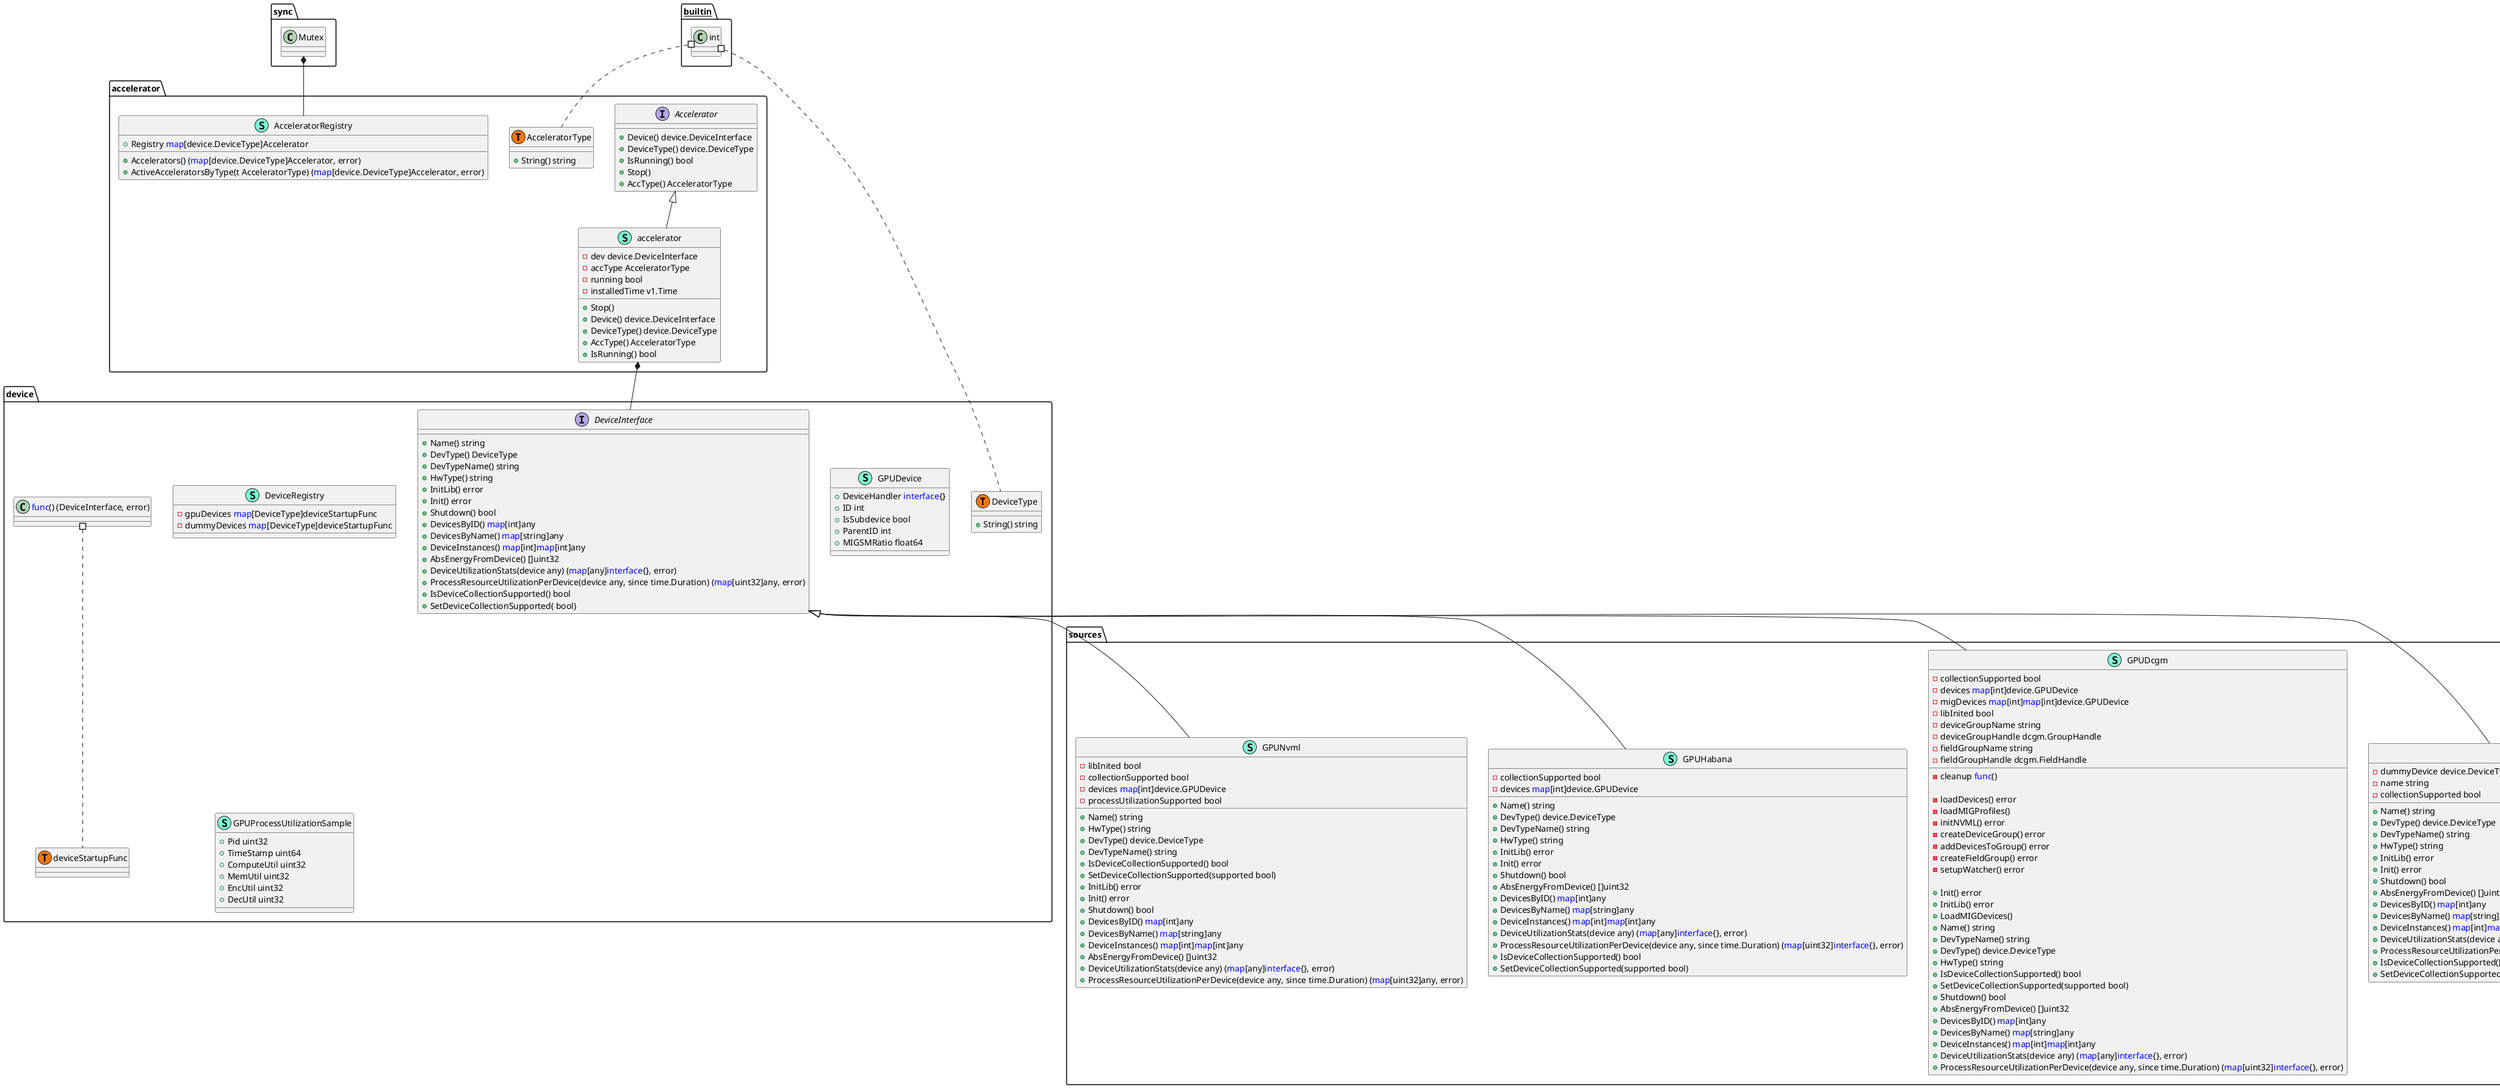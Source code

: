 @startuml
namespace accelerator {
    interface Accelerator  {
        + Device() device.DeviceInterface
        + DeviceType() device.DeviceType
        + IsRunning() bool
        + Stop()
        + AccType() AcceleratorType

    }
    class AcceleratorRegistry << (S,Aquamarine) >> {
        + Registry <font color=blue>map</font>[device.DeviceType]Accelerator

        + Accelerators() (<font color=blue>map</font>[device.DeviceType]Accelerator, error)
        + ActiveAcceleratorsByType(t AcceleratorType) (<font color=blue>map</font>[device.DeviceType]Accelerator, error)

    }
    class AcceleratorType << (S,Aquamarine) >> {
        + String() string

    }
    class accelerator << (S,Aquamarine) >> {
        - dev device.DeviceInterface
        - accType AcceleratorType
        - running bool
        - installedTime v1.Time

        + Stop()
        + Device() device.DeviceInterface
        + DeviceType() device.DeviceType
        + AccType() AcceleratorType
        + IsRunning() bool

    }
    class accelerator.AcceleratorType << (T, #FF7700) >>  {
    }
}
"sync.Mutex" *-- "accelerator.AcceleratorRegistry"

"accelerator.Accelerator" <|-- "accelerator.accelerator"

namespace device {
    interface DeviceInterface  {
        + Name() string
        + DevType() DeviceType
        + DevTypeName() string
        + HwType() string
        + InitLib() error
        + Init() error
        + Shutdown() bool
        + DevicesByID() <font color=blue>map</font>[int]any
        + DevicesByName() <font color=blue>map</font>[string]any
        + DeviceInstances() <font color=blue>map</font>[int]<font color=blue>map</font>[int]any
        + AbsEnergyFromDevice() []uint32
        + DeviceUtilizationStats(device any) (<font color=blue>map</font>[any]<font color=blue>interface</font>{}, error)
        + ProcessResourceUtilizationPerDevice(device any, since time.Duration) (<font color=blue>map</font>[uint32]any, error)
        + IsDeviceCollectionSupported() bool
        + SetDeviceCollectionSupported( bool)

    }
    class DeviceRegistry << (S,Aquamarine) >> {
        - gpuDevices <font color=blue>map</font>[DeviceType]deviceStartupFunc
        - dummyDevices <font color=blue>map</font>[DeviceType]deviceStartupFunc

    }
    class DeviceType << (S,Aquamarine) >> {
        + String() string

    }
    class GPUDevice << (S,Aquamarine) >> {
        + DeviceHandler <font color=blue>interface</font>{}
        + ID int
        + IsSubdevice bool
        + ParentID int
        + MIGSMRatio float64

    }
    class GPUProcessUtilizationSample << (S,Aquamarine) >> {
        + Pid uint32
        + TimeStamp uint64
        + ComputeUtil uint32
        + MemUtil uint32
        + EncUtil uint32
        + DecUtil uint32

    }
    class device.DeviceType << (T, #FF7700) >>  {
    }
    class device.deviceStartupFunc << (T, #FF7700) >>  {
    }
}


namespace sources {
    class Dummy << (S,Aquamarine) >> {
        - dummyDevice device.DeviceType
        - name string
        - collectionSupported bool

        + Name() string
        + DevType() device.DeviceType
        + DevTypeName() string
        + HwType() string
        + InitLib() error
        + Init() error
        + Shutdown() bool
        + AbsEnergyFromDevice() []uint32
        + DevicesByID() <font color=blue>map</font>[int]any
        + DevicesByName() <font color=blue>map</font>[string]any
        + DeviceInstances() <font color=blue>map</font>[int]<font color=blue>map</font>[int]any
        + DeviceUtilizationStats(device any) (<font color=blue>map</font>[any]<font color=blue>interface</font>{}, error)
        + ProcessResourceUtilizationPerDevice(device any, _ time.Duration) (<font color=blue>map</font>[uint32]any, error)
        + IsDeviceCollectionSupported() bool
        + SetDeviceCollectionSupported(supported bool)

    }
    class GPUDcgm << (S,Aquamarine) >> {
        - collectionSupported bool
        - devices <font color=blue>map</font>[int]device.GPUDevice
        - migDevices <font color=blue>map</font>[int]<font color=blue>map</font>[int]device.GPUDevice
        - libInited bool
        - deviceGroupName string
        - deviceGroupHandle dcgm.GroupHandle
        - fieldGroupName string
        - fieldGroupHandle dcgm.FieldHandle
        - cleanup <font color=blue>func</font>()

        - loadDevices() error
        - loadMIGProfiles()
        - initNVML() error
        - createDeviceGroup() error
        - addDevicesToGroup() error
        - createFieldGroup() error
        - setupWatcher() error

        + Init() error
        + InitLib() error
        + LoadMIGDevices()
        + Name() string
        + DevTypeName() string
        + DevType() device.DeviceType
        + HwType() string
        + IsDeviceCollectionSupported() bool
        + SetDeviceCollectionSupported(supported bool)
        + Shutdown() bool
        + AbsEnergyFromDevice() []uint32
        + DevicesByID() <font color=blue>map</font>[int]any
        + DevicesByName() <font color=blue>map</font>[string]any
        + DeviceInstances() <font color=blue>map</font>[int]<font color=blue>map</font>[int]any
        + DeviceUtilizationStats(device any) (<font color=blue>map</font>[any]<font color=blue>interface</font>{}, error)
        + ProcessResourceUtilizationPerDevice(device any, since time.Duration) (<font color=blue>map</font>[uint32]<font color=blue>interface</font>{}, error)

    }
    class GPUHabana << (S,Aquamarine) >> {
        - collectionSupported bool
        - devices <font color=blue>map</font>[int]device.GPUDevice

        + Name() string
        + DevType() device.DeviceType
        + DevTypeName() string
        + HwType() string
        + InitLib() error
        + Init() error
        + Shutdown() bool
        + AbsEnergyFromDevice() []uint32
        + DevicesByID() <font color=blue>map</font>[int]any
        + DevicesByName() <font color=blue>map</font>[string]any
        + DeviceInstances() <font color=blue>map</font>[int]<font color=blue>map</font>[int]any
        + DeviceUtilizationStats(device any) (<font color=blue>map</font>[any]<font color=blue>interface</font>{}, error)
        + ProcessResourceUtilizationPerDevice(device any, since time.Duration) (<font color=blue>map</font>[uint32]<font color=blue>interface</font>{}, error)
        + IsDeviceCollectionSupported() bool
        + SetDeviceCollectionSupported(supported bool)

    }
    class GPUNvml << (S,Aquamarine) >> {
        - libInited bool
        - collectionSupported bool
        - devices <font color=blue>map</font>[int]device.GPUDevice
        - processUtilizationSupported bool

        + Name() string
        + HwType() string
        + DevType() device.DeviceType
        + DevTypeName() string
        + IsDeviceCollectionSupported() bool
        + SetDeviceCollectionSupported(supported bool)
        + InitLib() error
        + Init() error
        + Shutdown() bool
        + DevicesByID() <font color=blue>map</font>[int]any
        + DevicesByName() <font color=blue>map</font>[string]any
        + DeviceInstances() <font color=blue>map</font>[int]<font color=blue>map</font>[int]any
        + AbsEnergyFromDevice() []uint32
        + DeviceUtilizationStats(device any) (<font color=blue>map</font>[any]<font color=blue>interface</font>{}, error)
        + ProcessResourceUtilizationPerDevice(device any, since time.Duration) (<font color=blue>map</font>[uint32]any, error)

    }
}


"__builtin__.int" #.. "accelerator.AcceleratorType"
"__builtin__.int" #.. "device.DeviceType"
"device.<font color=blue>func</font>() (DeviceInterface, error)" #.. "device.deviceStartupFunc"

accelerator.accelerator *-- device.DeviceInterface
"device.DeviceInterface" <|-- "sources.Dummy"
"device.DeviceInterface" <|-- "sources.GPUDcgm"
"device.DeviceInterface" <|-- "sources.GPUHabana"
"device.DeviceInterface" <|-- "sources.GPUNvml"
@enduml
